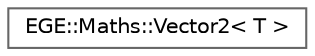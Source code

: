 digraph "Graphical Class Hierarchy"
{
 // LATEX_PDF_SIZE
  bgcolor="transparent";
  edge [fontname=Helvetica,fontsize=10,labelfontname=Helvetica,labelfontsize=10];
  node [fontname=Helvetica,fontsize=10,shape=box,height=0.2,width=0.4];
  rankdir="LR";
  Node0 [id="Node000000",label="EGE::Maths::Vector2\< T \>",height=0.2,width=0.4,color="grey40", fillcolor="white", style="filled",URL="$classEGE_1_1Maths_1_1Vector2.html",tooltip="A 2D vector class template."];
}
